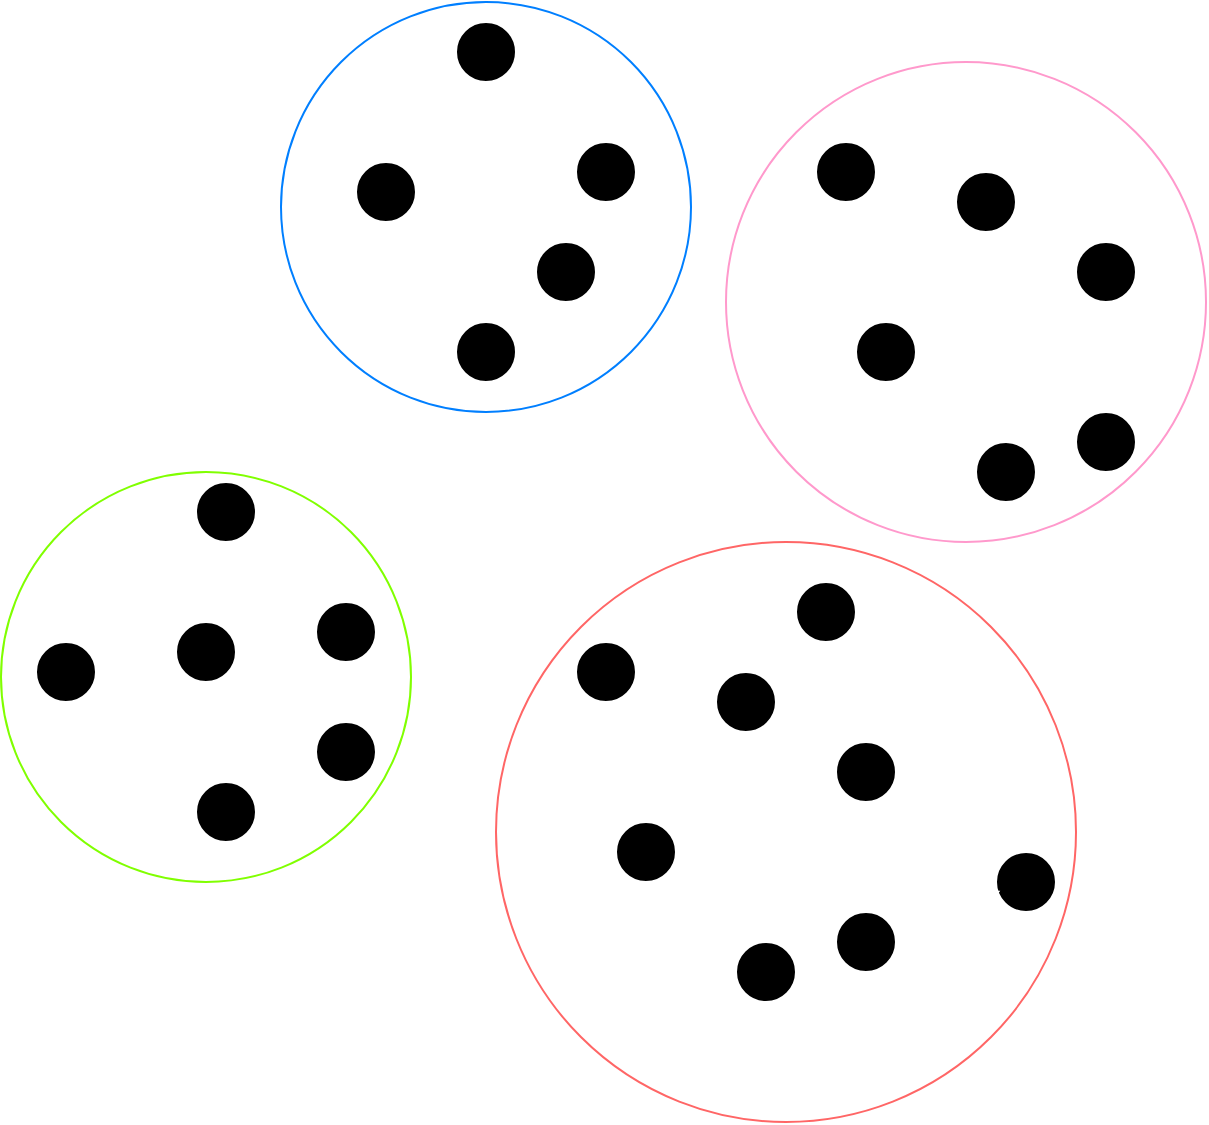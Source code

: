 <mxfile version="22.0.8" type="github">
  <diagram name="Pagina-1" id="US5Lr-QpK2nsFxnEewYP">
    <mxGraphModel dx="893" dy="554" grid="1" gridSize="10" guides="1" tooltips="1" connect="1" arrows="1" fold="1" page="1" pageScale="1" pageWidth="827" pageHeight="1169" math="0" shadow="0">
      <root>
        <mxCell id="0" />
        <mxCell id="1" parent="0" />
        <mxCell id="JDNGp-zcv62T5LcZ8lAI-11" style="rounded=0;orthogonalLoop=1;jettySize=auto;html=1;exitX=1;exitY=0;exitDx=0;exitDy=0;entryX=0;entryY=1;entryDx=0;entryDy=0;strokeColor=#FFFFFF;" edge="1" parent="1" source="JDNGp-zcv62T5LcZ8lAI-4" target="JDNGp-zcv62T5LcZ8lAI-10">
          <mxGeometry relative="1" as="geometry" />
        </mxCell>
        <mxCell id="JDNGp-zcv62T5LcZ8lAI-12" style="rounded=0;orthogonalLoop=1;jettySize=auto;html=1;exitX=0;exitY=0;exitDx=0;exitDy=0;entryX=1;entryY=1;entryDx=0;entryDy=0;strokeColor=#FFFFFF;" edge="1" parent="1" source="JDNGp-zcv62T5LcZ8lAI-4" target="JDNGp-zcv62T5LcZ8lAI-7">
          <mxGeometry relative="1" as="geometry" />
        </mxCell>
        <mxCell id="JDNGp-zcv62T5LcZ8lAI-16" style="edgeStyle=none;rounded=0;orthogonalLoop=1;jettySize=auto;html=1;exitX=0.5;exitY=0;exitDx=0;exitDy=0;entryX=0.5;entryY=1;entryDx=0;entryDy=0;strokeColor=#FFFFFF;" edge="1" parent="1" source="JDNGp-zcv62T5LcZ8lAI-4" target="JDNGp-zcv62T5LcZ8lAI-8">
          <mxGeometry relative="1" as="geometry" />
        </mxCell>
        <mxCell id="JDNGp-zcv62T5LcZ8lAI-4" value="" style="ellipse;whiteSpace=wrap;html=1;aspect=fixed;fillColor=#000000;strokeColor=#FFFFFF;" vertex="1" parent="1">
          <mxGeometry x="300" y="380" width="30" height="30" as="geometry" />
        </mxCell>
        <mxCell id="JDNGp-zcv62T5LcZ8lAI-15" style="edgeStyle=none;rounded=0;orthogonalLoop=1;jettySize=auto;html=1;exitX=1;exitY=0;exitDx=0;exitDy=0;entryX=0;entryY=1;entryDx=0;entryDy=0;strokeColor=#FFFFFF;" edge="1" parent="1" source="JDNGp-zcv62T5LcZ8lAI-7" target="JDNGp-zcv62T5LcZ8lAI-8">
          <mxGeometry relative="1" as="geometry" />
        </mxCell>
        <mxCell id="JDNGp-zcv62T5LcZ8lAI-7" value="" style="ellipse;whiteSpace=wrap;html=1;aspect=fixed;fillColor=#000000;strokeColor=#FFFFFF;" vertex="1" parent="1">
          <mxGeometry x="250" y="300" width="30" height="30" as="geometry" />
        </mxCell>
        <mxCell id="JDNGp-zcv62T5LcZ8lAI-17" style="edgeStyle=none;rounded=0;orthogonalLoop=1;jettySize=auto;html=1;exitX=1;exitY=1;exitDx=0;exitDy=0;entryX=0;entryY=0;entryDx=0;entryDy=0;strokeColor=#FFFFFF;" edge="1" parent="1" source="JDNGp-zcv62T5LcZ8lAI-8" target="JDNGp-zcv62T5LcZ8lAI-9">
          <mxGeometry relative="1" as="geometry" />
        </mxCell>
        <mxCell id="JDNGp-zcv62T5LcZ8lAI-8" value="" style="ellipse;whiteSpace=wrap;html=1;aspect=fixed;fillColor=#000000;strokeColor=#FFFFFF;" vertex="1" parent="1">
          <mxGeometry x="300" y="230" width="30" height="30" as="geometry" />
        </mxCell>
        <mxCell id="JDNGp-zcv62T5LcZ8lAI-9" value="" style="ellipse;whiteSpace=wrap;html=1;aspect=fixed;fillColor=#000000;strokeColor=#FFFFFF;" vertex="1" parent="1">
          <mxGeometry x="360" y="290" width="30" height="30" as="geometry" />
        </mxCell>
        <mxCell id="JDNGp-zcv62T5LcZ8lAI-29" style="edgeStyle=none;rounded=0;orthogonalLoop=1;jettySize=auto;html=1;exitX=1;exitY=0;exitDx=0;exitDy=0;entryX=0.5;entryY=1;entryDx=0;entryDy=0;strokeColor=#FFFFFF;" edge="1" parent="1" source="JDNGp-zcv62T5LcZ8lAI-10" target="JDNGp-zcv62T5LcZ8lAI-9">
          <mxGeometry relative="1" as="geometry" />
        </mxCell>
        <mxCell id="JDNGp-zcv62T5LcZ8lAI-10" value="" style="ellipse;whiteSpace=wrap;html=1;aspect=fixed;fillColor=#000000;strokeColor=#FFFFFF;" vertex="1" parent="1">
          <mxGeometry x="340" y="340" width="30" height="30" as="geometry" />
        </mxCell>
        <mxCell id="JDNGp-zcv62T5LcZ8lAI-14" style="edgeStyle=none;rounded=0;orthogonalLoop=1;jettySize=auto;html=1;exitX=0.5;exitY=0;exitDx=0;exitDy=0;entryX=0.66;entryY=0.994;entryDx=0;entryDy=0;entryPerimeter=0;strokeColor=#FFFFFF;" edge="1" parent="1" source="JDNGp-zcv62T5LcZ8lAI-10" target="JDNGp-zcv62T5LcZ8lAI-8">
          <mxGeometry relative="1" as="geometry" />
        </mxCell>
        <mxCell id="JDNGp-zcv62T5LcZ8lAI-18" style="rounded=0;orthogonalLoop=1;jettySize=auto;html=1;exitX=1;exitY=0;exitDx=0;exitDy=0;entryX=0;entryY=1;entryDx=0;entryDy=0;strokeColor=#FFFFFF;" edge="1" parent="1" source="JDNGp-zcv62T5LcZ8lAI-21" target="JDNGp-zcv62T5LcZ8lAI-27">
          <mxGeometry relative="1" as="geometry" />
        </mxCell>
        <mxCell id="JDNGp-zcv62T5LcZ8lAI-19" style="rounded=0;orthogonalLoop=1;jettySize=auto;html=1;exitX=0;exitY=0;exitDx=0;exitDy=0;entryX=1;entryY=1;entryDx=0;entryDy=0;strokeColor=#FFFFFF;" edge="1" parent="1" source="JDNGp-zcv62T5LcZ8lAI-21" target="JDNGp-zcv62T5LcZ8lAI-23">
          <mxGeometry relative="1" as="geometry" />
        </mxCell>
        <mxCell id="JDNGp-zcv62T5LcZ8lAI-20" style="edgeStyle=none;rounded=0;orthogonalLoop=1;jettySize=auto;html=1;exitX=0.5;exitY=0;exitDx=0;exitDy=0;entryX=0.5;entryY=1;entryDx=0;entryDy=0;strokeColor=#FFFFFF;" edge="1" parent="1" source="JDNGp-zcv62T5LcZ8lAI-21" target="JDNGp-zcv62T5LcZ8lAI-25">
          <mxGeometry relative="1" as="geometry" />
        </mxCell>
        <mxCell id="JDNGp-zcv62T5LcZ8lAI-21" value="" style="ellipse;whiteSpace=wrap;html=1;aspect=fixed;fillColor=#000000;strokeColor=#FFFFFF;" vertex="1" parent="1">
          <mxGeometry x="170" y="610" width="30" height="30" as="geometry" />
        </mxCell>
        <mxCell id="JDNGp-zcv62T5LcZ8lAI-22" style="edgeStyle=none;rounded=0;orthogonalLoop=1;jettySize=auto;html=1;exitX=1;exitY=0;exitDx=0;exitDy=0;entryX=0;entryY=1;entryDx=0;entryDy=0;strokeColor=#FFFFFF;" edge="1" parent="1" source="JDNGp-zcv62T5LcZ8lAI-23" target="JDNGp-zcv62T5LcZ8lAI-25">
          <mxGeometry relative="1" as="geometry" />
        </mxCell>
        <mxCell id="JDNGp-zcv62T5LcZ8lAI-23" value="" style="ellipse;whiteSpace=wrap;html=1;aspect=fixed;fillColor=#000000;strokeColor=#FFFFFF;" vertex="1" parent="1">
          <mxGeometry x="90" y="540" width="30" height="30" as="geometry" />
        </mxCell>
        <mxCell id="JDNGp-zcv62T5LcZ8lAI-24" style="edgeStyle=none;rounded=0;orthogonalLoop=1;jettySize=auto;html=1;exitX=1;exitY=1;exitDx=0;exitDy=0;entryX=0;entryY=0;entryDx=0;entryDy=0;strokeColor=#FFFFFF;" edge="1" parent="1" source="JDNGp-zcv62T5LcZ8lAI-25" target="JDNGp-zcv62T5LcZ8lAI-26">
          <mxGeometry relative="1" as="geometry" />
        </mxCell>
        <mxCell id="JDNGp-zcv62T5LcZ8lAI-67" style="edgeStyle=none;rounded=0;orthogonalLoop=1;jettySize=auto;html=1;exitX=1;exitY=0;exitDx=0;exitDy=0;entryX=0;entryY=1;entryDx=0;entryDy=0;strokeColor=#FFFFFF;" edge="1" parent="1" source="JDNGp-zcv62T5LcZ8lAI-25" target="JDNGp-zcv62T5LcZ8lAI-7">
          <mxGeometry relative="1" as="geometry" />
        </mxCell>
        <mxCell id="JDNGp-zcv62T5LcZ8lAI-25" value="" style="ellipse;whiteSpace=wrap;html=1;aspect=fixed;fillColor=#000000;strokeColor=#FFFFFF;" vertex="1" parent="1">
          <mxGeometry x="170" y="460" width="30" height="30" as="geometry" />
        </mxCell>
        <mxCell id="JDNGp-zcv62T5LcZ8lAI-26" value="" style="ellipse;whiteSpace=wrap;html=1;aspect=fixed;fillColor=#000000;strokeColor=#FFFFFF;" vertex="1" parent="1">
          <mxGeometry x="230" y="520" width="30" height="30" as="geometry" />
        </mxCell>
        <mxCell id="JDNGp-zcv62T5LcZ8lAI-27" value="" style="ellipse;whiteSpace=wrap;html=1;aspect=fixed;fillColor=#000000;strokeColor=#FFFFFF;" vertex="1" parent="1">
          <mxGeometry x="230" y="580" width="30" height="30" as="geometry" />
        </mxCell>
        <mxCell id="JDNGp-zcv62T5LcZ8lAI-28" style="edgeStyle=none;rounded=0;orthogonalLoop=1;jettySize=auto;html=1;exitX=0.5;exitY=0;exitDx=0;exitDy=0;entryX=0.66;entryY=0.994;entryDx=0;entryDy=0;entryPerimeter=0;strokeColor=#FFFFFF;" edge="1" parent="1" source="JDNGp-zcv62T5LcZ8lAI-27" target="JDNGp-zcv62T5LcZ8lAI-25">
          <mxGeometry relative="1" as="geometry" />
        </mxCell>
        <mxCell id="JDNGp-zcv62T5LcZ8lAI-31" style="edgeStyle=none;rounded=0;orthogonalLoop=1;jettySize=auto;html=1;exitX=0.5;exitY=0;exitDx=0;exitDy=0;strokeColor=#FFFFFF;" edge="1" parent="1" source="JDNGp-zcv62T5LcZ8lAI-30" target="JDNGp-zcv62T5LcZ8lAI-25">
          <mxGeometry relative="1" as="geometry" />
        </mxCell>
        <mxCell id="JDNGp-zcv62T5LcZ8lAI-30" value="" style="ellipse;whiteSpace=wrap;html=1;aspect=fixed;fillColor=#000000;strokeColor=#FFFFFF;" vertex="1" parent="1">
          <mxGeometry x="160" y="530" width="30" height="30" as="geometry" />
        </mxCell>
        <mxCell id="JDNGp-zcv62T5LcZ8lAI-32" style="rounded=0;orthogonalLoop=1;jettySize=auto;html=1;exitX=1;exitY=0;exitDx=0;exitDy=0;entryX=0;entryY=1;entryDx=0;entryDy=0;strokeColor=#FFFFFF;" edge="1" parent="1" source="JDNGp-zcv62T5LcZ8lAI-35" target="JDNGp-zcv62T5LcZ8lAI-41">
          <mxGeometry relative="1" as="geometry" />
        </mxCell>
        <mxCell id="JDNGp-zcv62T5LcZ8lAI-33" style="rounded=0;orthogonalLoop=1;jettySize=auto;html=1;exitX=0;exitY=0;exitDx=0;exitDy=0;entryX=1;entryY=1;entryDx=0;entryDy=0;strokeColor=#FFFFFF;" edge="1" parent="1" source="JDNGp-zcv62T5LcZ8lAI-35" target="JDNGp-zcv62T5LcZ8lAI-37">
          <mxGeometry relative="1" as="geometry" />
        </mxCell>
        <mxCell id="JDNGp-zcv62T5LcZ8lAI-34" style="edgeStyle=none;rounded=0;orthogonalLoop=1;jettySize=auto;html=1;exitX=0.5;exitY=0;exitDx=0;exitDy=0;entryX=0.5;entryY=1;entryDx=0;entryDy=0;strokeColor=#FFFFFF;" edge="1" parent="1" source="JDNGp-zcv62T5LcZ8lAI-35" target="JDNGp-zcv62T5LcZ8lAI-39">
          <mxGeometry relative="1" as="geometry" />
        </mxCell>
        <mxCell id="JDNGp-zcv62T5LcZ8lAI-35" value="" style="ellipse;whiteSpace=wrap;html=1;aspect=fixed;fillColor=#000000;strokeColor=#FFFFFF;" vertex="1" parent="1">
          <mxGeometry x="560" y="440" width="30" height="30" as="geometry" />
        </mxCell>
        <mxCell id="JDNGp-zcv62T5LcZ8lAI-36" style="edgeStyle=none;rounded=0;orthogonalLoop=1;jettySize=auto;html=1;exitX=1;exitY=0;exitDx=0;exitDy=0;entryX=0;entryY=1;entryDx=0;entryDy=0;strokeColor=#FFFFFF;" edge="1" parent="1" source="JDNGp-zcv62T5LcZ8lAI-37" target="JDNGp-zcv62T5LcZ8lAI-39">
          <mxGeometry relative="1" as="geometry" />
        </mxCell>
        <mxCell id="JDNGp-zcv62T5LcZ8lAI-37" value="" style="ellipse;whiteSpace=wrap;html=1;aspect=fixed;fillColor=#000000;strokeColor=#FFFFFF;" vertex="1" parent="1">
          <mxGeometry x="500" y="380" width="30" height="30" as="geometry" />
        </mxCell>
        <mxCell id="JDNGp-zcv62T5LcZ8lAI-38" style="edgeStyle=none;rounded=0;orthogonalLoop=1;jettySize=auto;html=1;exitX=1;exitY=1;exitDx=0;exitDy=0;entryX=0;entryY=0;entryDx=0;entryDy=0;strokeColor=#FFFFFF;" edge="1" parent="1" source="JDNGp-zcv62T5LcZ8lAI-39" target="JDNGp-zcv62T5LcZ8lAI-40">
          <mxGeometry relative="1" as="geometry" />
        </mxCell>
        <mxCell id="JDNGp-zcv62T5LcZ8lAI-39" value="" style="ellipse;whiteSpace=wrap;html=1;aspect=fixed;fillColor=#000000;strokeColor=#FFFFFF;" vertex="1" parent="1">
          <mxGeometry x="550" y="305" width="30" height="30" as="geometry" />
        </mxCell>
        <mxCell id="JDNGp-zcv62T5LcZ8lAI-40" value="" style="ellipse;whiteSpace=wrap;html=1;aspect=fixed;fillColor=#000000;strokeColor=#FFFFFF;" vertex="1" parent="1">
          <mxGeometry x="610" y="340" width="30" height="30" as="geometry" />
        </mxCell>
        <mxCell id="JDNGp-zcv62T5LcZ8lAI-41" value="" style="ellipse;whiteSpace=wrap;html=1;aspect=fixed;fillColor=#000000;strokeColor=#FFFFFF;" vertex="1" parent="1">
          <mxGeometry x="610" y="425" width="30" height="30" as="geometry" />
        </mxCell>
        <mxCell id="JDNGp-zcv62T5LcZ8lAI-42" style="edgeStyle=none;rounded=0;orthogonalLoop=1;jettySize=auto;html=1;exitX=0.5;exitY=0;exitDx=0;exitDy=0;entryX=0.66;entryY=0.994;entryDx=0;entryDy=0;entryPerimeter=0;strokeColor=#FFFFFF;" edge="1" parent="1" source="JDNGp-zcv62T5LcZ8lAI-41" target="JDNGp-zcv62T5LcZ8lAI-39">
          <mxGeometry relative="1" as="geometry" />
        </mxCell>
        <mxCell id="JDNGp-zcv62T5LcZ8lAI-43" style="edgeStyle=none;rounded=0;orthogonalLoop=1;jettySize=auto;html=1;exitX=0.5;exitY=0;exitDx=0;exitDy=0;strokeColor=#FFFFFF;" edge="1" parent="1" source="JDNGp-zcv62T5LcZ8lAI-44" target="JDNGp-zcv62T5LcZ8lAI-39">
          <mxGeometry relative="1" as="geometry" />
        </mxCell>
        <mxCell id="JDNGp-zcv62T5LcZ8lAI-44" value="" style="ellipse;whiteSpace=wrap;html=1;aspect=fixed;fillColor=#000000;strokeColor=#FFFFFF;" vertex="1" parent="1">
          <mxGeometry x="480" y="290" width="30" height="30" as="geometry" />
        </mxCell>
        <mxCell id="JDNGp-zcv62T5LcZ8lAI-45" style="rounded=0;orthogonalLoop=1;jettySize=auto;html=1;exitX=1;exitY=0;exitDx=0;exitDy=0;entryX=0;entryY=1;entryDx=0;entryDy=0;strokeColor=#FFFFFF;" edge="1" parent="1" source="JDNGp-zcv62T5LcZ8lAI-48" target="JDNGp-zcv62T5LcZ8lAI-54">
          <mxGeometry relative="1" as="geometry" />
        </mxCell>
        <mxCell id="JDNGp-zcv62T5LcZ8lAI-46" style="rounded=0;orthogonalLoop=1;jettySize=auto;html=1;exitX=0;exitY=0;exitDx=0;exitDy=0;entryX=1;entryY=1;entryDx=0;entryDy=0;strokeColor=#FFFFFF;" edge="1" parent="1" source="JDNGp-zcv62T5LcZ8lAI-48" target="JDNGp-zcv62T5LcZ8lAI-50">
          <mxGeometry relative="1" as="geometry" />
        </mxCell>
        <mxCell id="JDNGp-zcv62T5LcZ8lAI-47" style="edgeStyle=none;rounded=0;orthogonalLoop=1;jettySize=auto;html=1;exitX=0.5;exitY=0;exitDx=0;exitDy=0;entryX=0.5;entryY=1;entryDx=0;entryDy=0;strokeColor=#FFFFFF;" edge="1" parent="1" source="JDNGp-zcv62T5LcZ8lAI-48" target="JDNGp-zcv62T5LcZ8lAI-52">
          <mxGeometry relative="1" as="geometry" />
        </mxCell>
        <mxCell id="JDNGp-zcv62T5LcZ8lAI-48" value="" style="ellipse;whiteSpace=wrap;html=1;aspect=fixed;fillColor=#000000;strokeColor=#FFFFFF;" vertex="1" parent="1">
          <mxGeometry x="440" y="690" width="30" height="30" as="geometry" />
        </mxCell>
        <mxCell id="JDNGp-zcv62T5LcZ8lAI-49" style="edgeStyle=none;rounded=0;orthogonalLoop=1;jettySize=auto;html=1;exitX=1;exitY=0;exitDx=0;exitDy=0;entryX=0;entryY=1;entryDx=0;entryDy=0;strokeColor=#FFFFFF;" edge="1" parent="1" source="JDNGp-zcv62T5LcZ8lAI-50" target="JDNGp-zcv62T5LcZ8lAI-52">
          <mxGeometry relative="1" as="geometry" />
        </mxCell>
        <mxCell id="JDNGp-zcv62T5LcZ8lAI-66" style="edgeStyle=none;rounded=0;orthogonalLoop=1;jettySize=auto;html=1;exitX=0;exitY=0.5;exitDx=0;exitDy=0;strokeColor=#FFFFFF;" edge="1" parent="1" source="JDNGp-zcv62T5LcZ8lAI-50" target="JDNGp-zcv62T5LcZ8lAI-27">
          <mxGeometry relative="1" as="geometry" />
        </mxCell>
        <mxCell id="JDNGp-zcv62T5LcZ8lAI-50" value="" style="ellipse;whiteSpace=wrap;html=1;aspect=fixed;fillColor=#000000;strokeColor=#FFFFFF;" vertex="1" parent="1">
          <mxGeometry x="380" y="630" width="30" height="30" as="geometry" />
        </mxCell>
        <mxCell id="JDNGp-zcv62T5LcZ8lAI-51" style="edgeStyle=none;rounded=0;orthogonalLoop=1;jettySize=auto;html=1;exitX=1;exitY=1;exitDx=0;exitDy=0;entryX=0;entryY=0;entryDx=0;entryDy=0;strokeColor=#FFFFFF;" edge="1" parent="1" source="JDNGp-zcv62T5LcZ8lAI-52" target="JDNGp-zcv62T5LcZ8lAI-53">
          <mxGeometry relative="1" as="geometry" />
        </mxCell>
        <mxCell id="JDNGp-zcv62T5LcZ8lAI-52" value="" style="ellipse;whiteSpace=wrap;html=1;aspect=fixed;fillColor=#000000;strokeColor=#FFFFFF;" vertex="1" parent="1">
          <mxGeometry x="430" y="555" width="30" height="30" as="geometry" />
        </mxCell>
        <mxCell id="JDNGp-zcv62T5LcZ8lAI-53" value="" style="ellipse;whiteSpace=wrap;html=1;aspect=fixed;fillColor=#000000;strokeColor=#FFFFFF;" vertex="1" parent="1">
          <mxGeometry x="490" y="590" width="30" height="30" as="geometry" />
        </mxCell>
        <mxCell id="JDNGp-zcv62T5LcZ8lAI-54" value="" style="ellipse;whiteSpace=wrap;html=1;aspect=fixed;fillColor=#000000;strokeColor=#FFFFFF;" vertex="1" parent="1">
          <mxGeometry x="490" y="675" width="30" height="30" as="geometry" />
        </mxCell>
        <mxCell id="JDNGp-zcv62T5LcZ8lAI-55" style="edgeStyle=none;rounded=0;orthogonalLoop=1;jettySize=auto;html=1;exitX=0.5;exitY=0;exitDx=0;exitDy=0;entryX=0.66;entryY=0.994;entryDx=0;entryDy=0;entryPerimeter=0;strokeColor=#FFFFFF;" edge="1" parent="1" source="JDNGp-zcv62T5LcZ8lAI-54" target="JDNGp-zcv62T5LcZ8lAI-52">
          <mxGeometry relative="1" as="geometry" />
        </mxCell>
        <mxCell id="JDNGp-zcv62T5LcZ8lAI-56" style="edgeStyle=none;rounded=0;orthogonalLoop=1;jettySize=auto;html=1;exitX=0.5;exitY=0;exitDx=0;exitDy=0;strokeColor=#FFFFFF;" edge="1" parent="1" source="JDNGp-zcv62T5LcZ8lAI-57" target="JDNGp-zcv62T5LcZ8lAI-52">
          <mxGeometry relative="1" as="geometry" />
        </mxCell>
        <mxCell id="JDNGp-zcv62T5LcZ8lAI-62" style="edgeStyle=none;rounded=0;orthogonalLoop=1;jettySize=auto;html=1;exitX=1;exitY=0;exitDx=0;exitDy=0;strokeColor=#FFFFFF;" edge="1" parent="1" source="JDNGp-zcv62T5LcZ8lAI-57" target="JDNGp-zcv62T5LcZ8lAI-59">
          <mxGeometry relative="1" as="geometry" />
        </mxCell>
        <mxCell id="JDNGp-zcv62T5LcZ8lAI-64" style="edgeStyle=none;rounded=0;orthogonalLoop=1;jettySize=auto;html=1;exitX=0.5;exitY=0;exitDx=0;exitDy=0;strokeColor=#FFFFFF;" edge="1" parent="1" source="JDNGp-zcv62T5LcZ8lAI-57" target="JDNGp-zcv62T5LcZ8lAI-4">
          <mxGeometry relative="1" as="geometry" />
        </mxCell>
        <mxCell id="JDNGp-zcv62T5LcZ8lAI-57" value="" style="ellipse;whiteSpace=wrap;html=1;aspect=fixed;fillColor=#000000;strokeColor=#FFFFFF;" vertex="1" parent="1">
          <mxGeometry x="360" y="540" width="30" height="30" as="geometry" />
        </mxCell>
        <mxCell id="JDNGp-zcv62T5LcZ8lAI-71" style="edgeStyle=none;rounded=0;orthogonalLoop=1;jettySize=auto;html=1;exitX=0;exitY=0;exitDx=0;exitDy=0;strokeColor=#FFFFFF;" edge="1" parent="1" source="JDNGp-zcv62T5LcZ8lAI-58" target="JDNGp-zcv62T5LcZ8lAI-53">
          <mxGeometry relative="1" as="geometry" />
        </mxCell>
        <mxCell id="JDNGp-zcv62T5LcZ8lAI-58" value="" style="ellipse;whiteSpace=wrap;html=1;aspect=fixed;fillColor=#000000;strokeColor=#FFFFFF;" vertex="1" parent="1">
          <mxGeometry x="570" y="645" width="30" height="30" as="geometry" />
        </mxCell>
        <mxCell id="JDNGp-zcv62T5LcZ8lAI-60" style="edgeStyle=none;rounded=0;orthogonalLoop=1;jettySize=auto;html=1;exitX=0;exitY=1;exitDx=0;exitDy=0;strokeColor=#FFFFFF;" edge="1" parent="1" source="JDNGp-zcv62T5LcZ8lAI-59" target="JDNGp-zcv62T5LcZ8lAI-52">
          <mxGeometry relative="1" as="geometry" />
        </mxCell>
        <mxCell id="JDNGp-zcv62T5LcZ8lAI-59" value="" style="ellipse;whiteSpace=wrap;html=1;aspect=fixed;fillColor=#000000;strokeColor=#FFFFFF;" vertex="1" parent="1">
          <mxGeometry x="470" y="510" width="30" height="30" as="geometry" />
        </mxCell>
        <mxCell id="JDNGp-zcv62T5LcZ8lAI-61" style="edgeStyle=none;rounded=0;orthogonalLoop=1;jettySize=auto;html=1;exitX=0.5;exitY=1;exitDx=0;exitDy=0;entryX=0.3;entryY=-0.013;entryDx=0;entryDy=0;entryPerimeter=0;strokeColor=#FFFFFF;" edge="1" parent="1" source="JDNGp-zcv62T5LcZ8lAI-59" target="JDNGp-zcv62T5LcZ8lAI-53">
          <mxGeometry relative="1" as="geometry" />
        </mxCell>
        <mxCell id="JDNGp-zcv62T5LcZ8lAI-63" style="edgeStyle=none;rounded=0;orthogonalLoop=1;jettySize=auto;html=1;exitX=1;exitY=0;exitDx=0;exitDy=0;entryX=0.317;entryY=0.992;entryDx=0;entryDy=0;entryPerimeter=0;strokeColor=#FFFFFF;" edge="1" parent="1" source="JDNGp-zcv62T5LcZ8lAI-59" target="JDNGp-zcv62T5LcZ8lAI-37">
          <mxGeometry relative="1" as="geometry" />
        </mxCell>
        <mxCell id="JDNGp-zcv62T5LcZ8lAI-65" style="edgeStyle=none;rounded=0;orthogonalLoop=1;jettySize=auto;html=1;exitX=0.5;exitY=0;exitDx=0;exitDy=0;entryX=0.763;entryY=1.036;entryDx=0;entryDy=0;entryPerimeter=0;strokeColor=#FFFFFF;" edge="1" parent="1" source="JDNGp-zcv62T5LcZ8lAI-52" target="JDNGp-zcv62T5LcZ8lAI-9">
          <mxGeometry relative="1" as="geometry" />
        </mxCell>
        <mxCell id="JDNGp-zcv62T5LcZ8lAI-68" value="" style="ellipse;whiteSpace=wrap;html=1;aspect=fixed;fillColor=none;strokeColor=#80FF00;" vertex="1" parent="1">
          <mxGeometry x="72.5" y="455" width="205" height="205" as="geometry" />
        </mxCell>
        <mxCell id="JDNGp-zcv62T5LcZ8lAI-69" value="" style="ellipse;whiteSpace=wrap;html=1;aspect=fixed;fillColor=none;strokeColor=#007FFF;" vertex="1" parent="1">
          <mxGeometry x="212.5" y="220" width="205" height="205" as="geometry" />
        </mxCell>
        <mxCell id="JDNGp-zcv62T5LcZ8lAI-70" value="" style="ellipse;whiteSpace=wrap;html=1;aspect=fixed;fillColor=none;strokeColor=#FF99CC;" vertex="1" parent="1">
          <mxGeometry x="435" y="250" width="240" height="240" as="geometry" />
        </mxCell>
        <mxCell id="JDNGp-zcv62T5LcZ8lAI-72" style="edgeStyle=none;rounded=0;orthogonalLoop=1;jettySize=auto;html=1;exitX=1;exitY=0.5;exitDx=0;exitDy=0;entryX=0.071;entryY=0.647;entryDx=0;entryDy=0;entryPerimeter=0;strokeColor=#FFFFFF;" edge="1" parent="1" source="JDNGp-zcv62T5LcZ8lAI-54" target="JDNGp-zcv62T5LcZ8lAI-58">
          <mxGeometry relative="1" as="geometry" />
        </mxCell>
        <mxCell id="JDNGp-zcv62T5LcZ8lAI-73" value="" style="ellipse;whiteSpace=wrap;html=1;aspect=fixed;fillColor=none;strokeColor=#FF6666;" vertex="1" parent="1">
          <mxGeometry x="320" y="490" width="290" height="290" as="geometry" />
        </mxCell>
      </root>
    </mxGraphModel>
  </diagram>
</mxfile>
